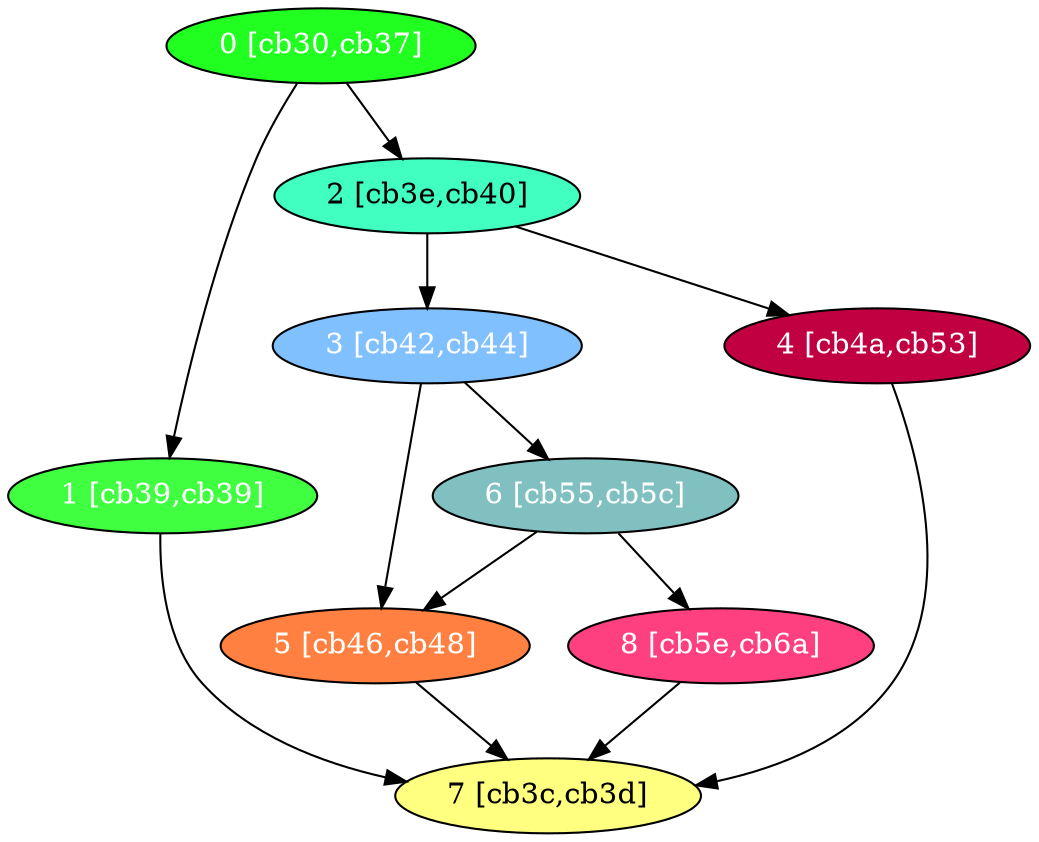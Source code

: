 diGraph libnss3{
	libnss3_0  [style=filled fillcolor="#20FF20" fontcolor="#ffffff" shape=oval label="0 [cb30,cb37]"]
	libnss3_1  [style=filled fillcolor="#40FF40" fontcolor="#ffffff" shape=oval label="1 [cb39,cb39]"]
	libnss3_2  [style=filled fillcolor="#40FFC0" fontcolor="#000000" shape=oval label="2 [cb3e,cb40]"]
	libnss3_3  [style=filled fillcolor="#80C0FF" fontcolor="#ffffff" shape=oval label="3 [cb42,cb44]"]
	libnss3_4  [style=filled fillcolor="#C00040" fontcolor="#ffffff" shape=oval label="4 [cb4a,cb53]"]
	libnss3_5  [style=filled fillcolor="#FF8040" fontcolor="#ffffff" shape=oval label="5 [cb46,cb48]"]
	libnss3_6  [style=filled fillcolor="#80C0C0" fontcolor="#ffffff" shape=oval label="6 [cb55,cb5c]"]
	libnss3_7  [style=filled fillcolor="#FFFF80" fontcolor="#000000" shape=oval label="7 [cb3c,cb3d]"]
	libnss3_8  [style=filled fillcolor="#FF4080" fontcolor="#ffffff" shape=oval label="8 [cb5e,cb6a]"]

	libnss3_0 -> libnss3_1
	libnss3_0 -> libnss3_2
	libnss3_1 -> libnss3_7
	libnss3_2 -> libnss3_3
	libnss3_2 -> libnss3_4
	libnss3_3 -> libnss3_5
	libnss3_3 -> libnss3_6
	libnss3_4 -> libnss3_7
	libnss3_5 -> libnss3_7
	libnss3_6 -> libnss3_5
	libnss3_6 -> libnss3_8
	libnss3_8 -> libnss3_7
}